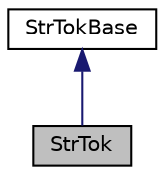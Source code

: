 digraph "StrTok"
{
  edge [fontname="Helvetica",fontsize="10",labelfontname="Helvetica",labelfontsize="10"];
  node [fontname="Helvetica",fontsize="10",shape=record];
  Node0 [label="StrTok",height=0.2,width=0.4,color="black", fillcolor="grey75", style="filled", fontcolor="black"];
  Node1 -> Node0 [dir="back",color="midnightblue",fontsize="10",style="solid",fontname="Helvetica"];
  Node1 [label="StrTokBase",height=0.2,width=0.4,color="black", fillcolor="white", style="filled",URL="$classevo_1_1_str_tok_base.html",tooltip="Base tokenizer class – see StrTok and StrTokR. "];
}
